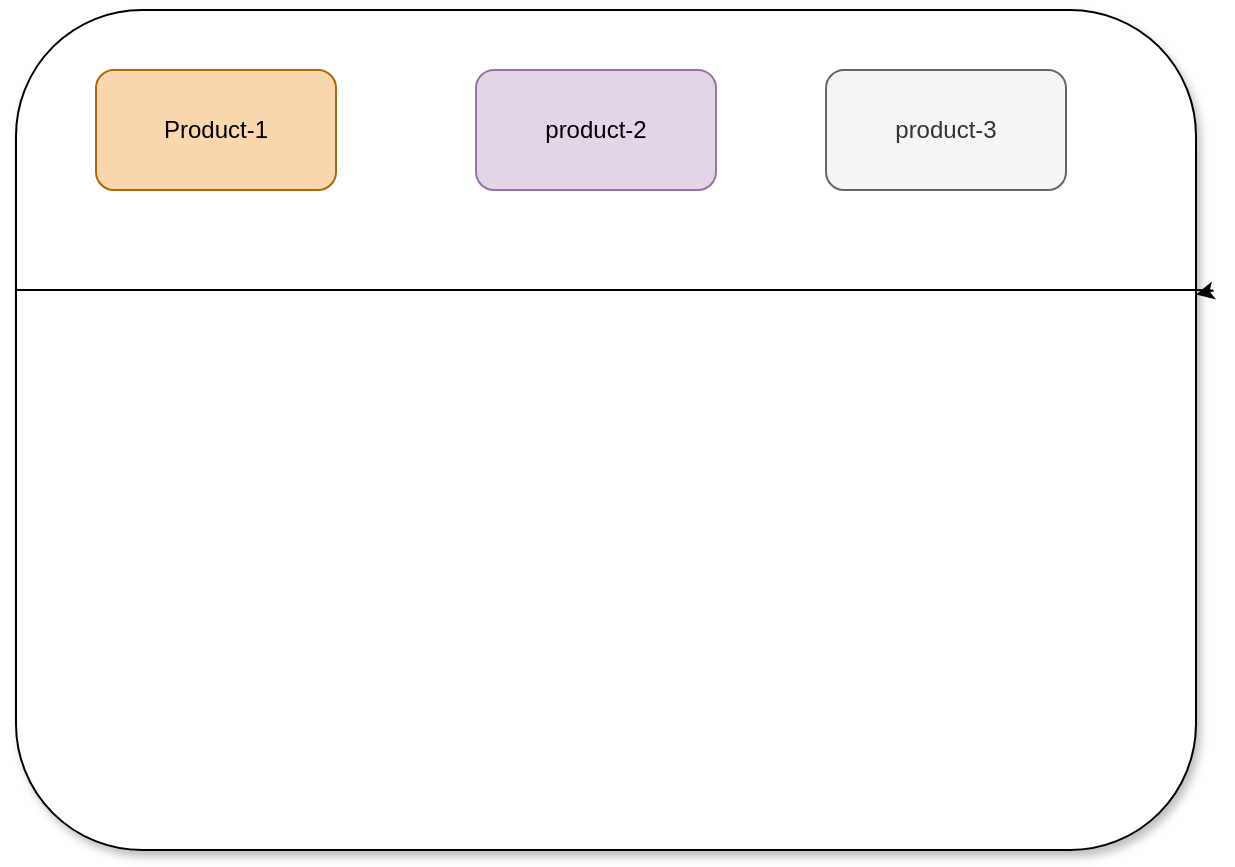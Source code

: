 <mxfile>
    <diagram id="W83iOj7ln7KEQRucY53t" name="Page-1">
        <mxGraphModel dx="622" dy="475" grid="1" gridSize="10" guides="1" tooltips="1" connect="1" arrows="1" fold="1" page="1" pageScale="1" pageWidth="850" pageHeight="1100" math="0" shadow="0">
            <root>
                <mxCell id="0"/>
                <mxCell id="1" parent="0"/>
                <mxCell id="2" value="" style="rounded=1;whiteSpace=wrap;html=1;shadow=1;" vertex="1" parent="1">
                    <mxGeometry x="20" y="20" width="590" height="420" as="geometry"/>
                </mxCell>
                <mxCell id="4" value="product-2" style="rounded=1;whiteSpace=wrap;html=1;fillColor=#e1d5e7;strokeColor=#9673a6;" vertex="1" parent="1">
                    <mxGeometry x="250" y="50" width="120" height="60" as="geometry"/>
                </mxCell>
                <mxCell id="5" value="Product-1" style="rounded=1;whiteSpace=wrap;html=1;fillColor=#fad7ac;strokeColor=#b46504;" vertex="1" parent="1">
                    <mxGeometry x="60" y="50" width="120" height="60" as="geometry"/>
                </mxCell>
                <mxCell id="6" value="product-3" style="rounded=1;whiteSpace=wrap;html=1;fillColor=#f5f5f5;fontColor=#333333;strokeColor=#666666;" vertex="1" parent="1">
                    <mxGeometry x="425" y="50" width="120" height="60" as="geometry"/>
                </mxCell>
                <mxCell id="7" value="" style="edgeStyle=none;orthogonalLoop=1;jettySize=auto;html=1;" edge="1" parent="1" target="2">
                    <mxGeometry width="80" relative="1" as="geometry">
                        <mxPoint x="20" y="160" as="sourcePoint"/>
                        <mxPoint x="100" y="160" as="targetPoint"/>
                        <Array as="points">
                            <mxPoint x="620" y="160"/>
                        </Array>
                    </mxGeometry>
                </mxCell>
            </root>
        </mxGraphModel>
    </diagram>
</mxfile>